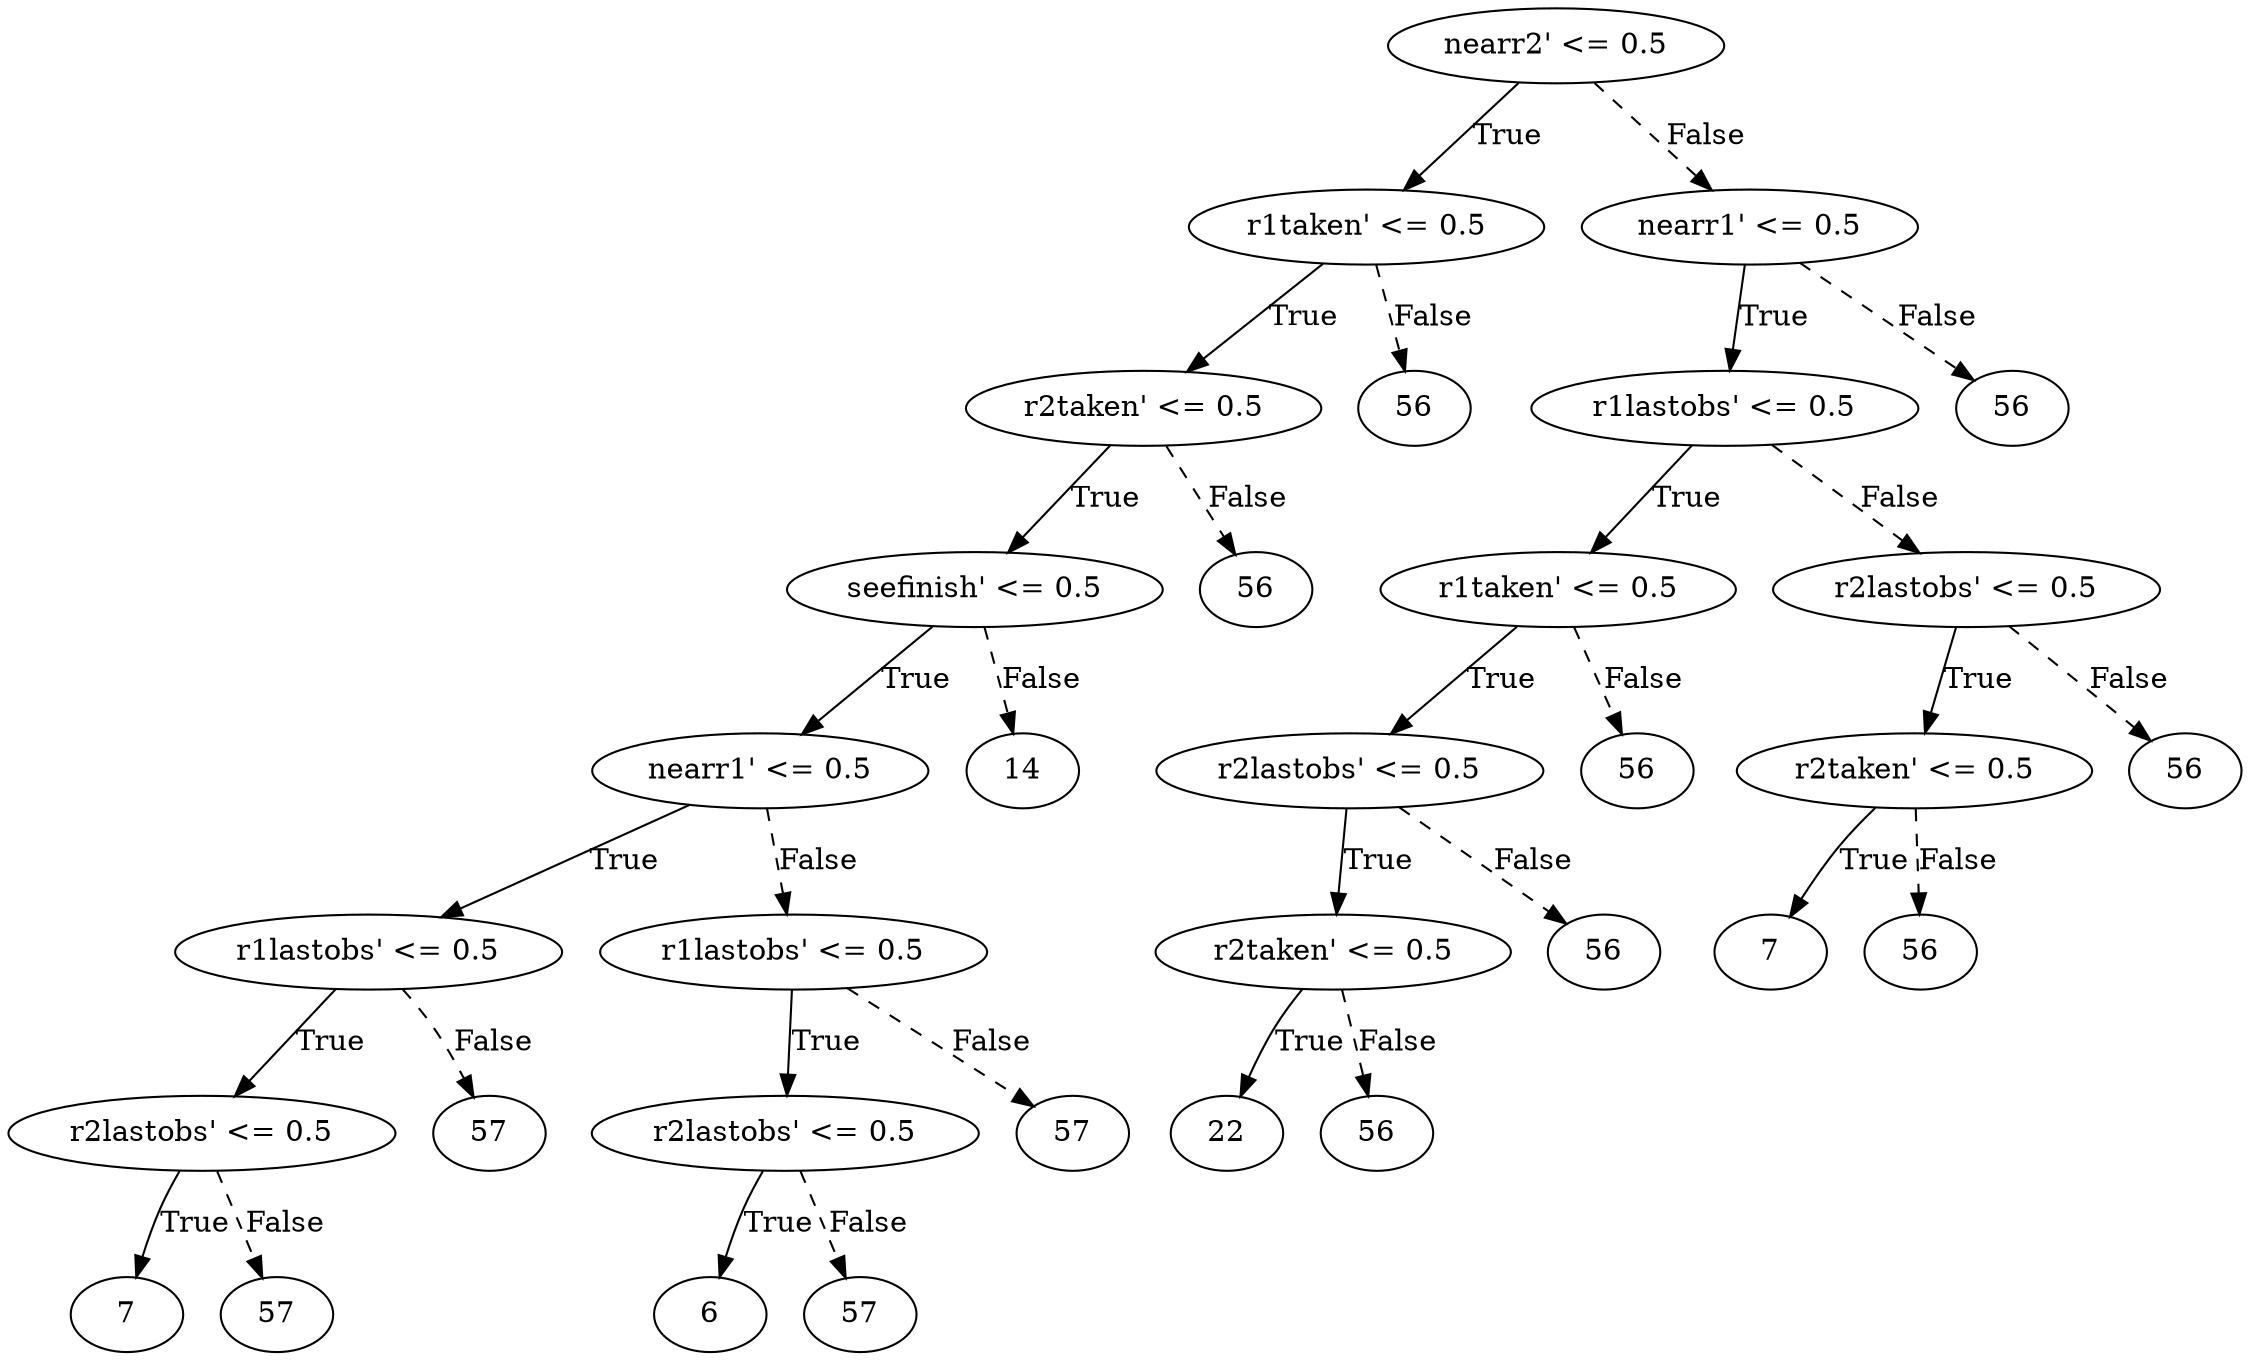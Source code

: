 digraph {
0 [label="nearr2' <= 0.5"];
1 [label="r1taken' <= 0.5"];
2 [label="r2taken' <= 0.5"];
3 [label="seefinish' <= 0.5"];
4 [label="nearr1' <= 0.5"];
5 [label="r1lastobs' <= 0.5"];
6 [label="r2lastobs' <= 0.5"];
7 [label="7"];
6 -> 7 [label="True"];
8 [label="57"];
6 -> 8 [style="dashed", label="False"];
5 -> 6 [label="True"];
9 [label="57"];
5 -> 9 [style="dashed", label="False"];
4 -> 5 [label="True"];
10 [label="r1lastobs' <= 0.5"];
11 [label="r2lastobs' <= 0.5"];
12 [label="6"];
11 -> 12 [label="True"];
13 [label="57"];
11 -> 13 [style="dashed", label="False"];
10 -> 11 [label="True"];
14 [label="57"];
10 -> 14 [style="dashed", label="False"];
4 -> 10 [style="dashed", label="False"];
3 -> 4 [label="True"];
15 [label="14"];
3 -> 15 [style="dashed", label="False"];
2 -> 3 [label="True"];
16 [label="56"];
2 -> 16 [style="dashed", label="False"];
1 -> 2 [label="True"];
17 [label="56"];
1 -> 17 [style="dashed", label="False"];
0 -> 1 [label="True"];
18 [label="nearr1' <= 0.5"];
19 [label="r1lastobs' <= 0.5"];
20 [label="r1taken' <= 0.5"];
21 [label="r2lastobs' <= 0.5"];
22 [label="r2taken' <= 0.5"];
23 [label="22"];
22 -> 23 [label="True"];
24 [label="56"];
22 -> 24 [style="dashed", label="False"];
21 -> 22 [label="True"];
25 [label="56"];
21 -> 25 [style="dashed", label="False"];
20 -> 21 [label="True"];
26 [label="56"];
20 -> 26 [style="dashed", label="False"];
19 -> 20 [label="True"];
27 [label="r2lastobs' <= 0.5"];
28 [label="r2taken' <= 0.5"];
29 [label="7"];
28 -> 29 [label="True"];
30 [label="56"];
28 -> 30 [style="dashed", label="False"];
27 -> 28 [label="True"];
31 [label="56"];
27 -> 31 [style="dashed", label="False"];
19 -> 27 [style="dashed", label="False"];
18 -> 19 [label="True"];
32 [label="56"];
18 -> 32 [style="dashed", label="False"];
0 -> 18 [style="dashed", label="False"];

}
